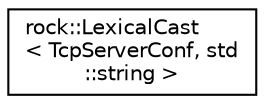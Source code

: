 digraph "类继承关系图"
{
 // LATEX_PDF_SIZE
  edge [fontname="Helvetica",fontsize="10",labelfontname="Helvetica",labelfontsize="10"];
  node [fontname="Helvetica",fontsize="10",shape=record];
  rankdir="LR";
  Node0 [label="rock::LexicalCast\l\< TcpServerConf, std\l::string \>",height=0.2,width=0.4,color="black", fillcolor="white", style="filled",URL="$classrock_1_1LexicalCast_3_01TcpServerConf_00_01std_1_1string_01_4.html",tooltip=" "];
}
